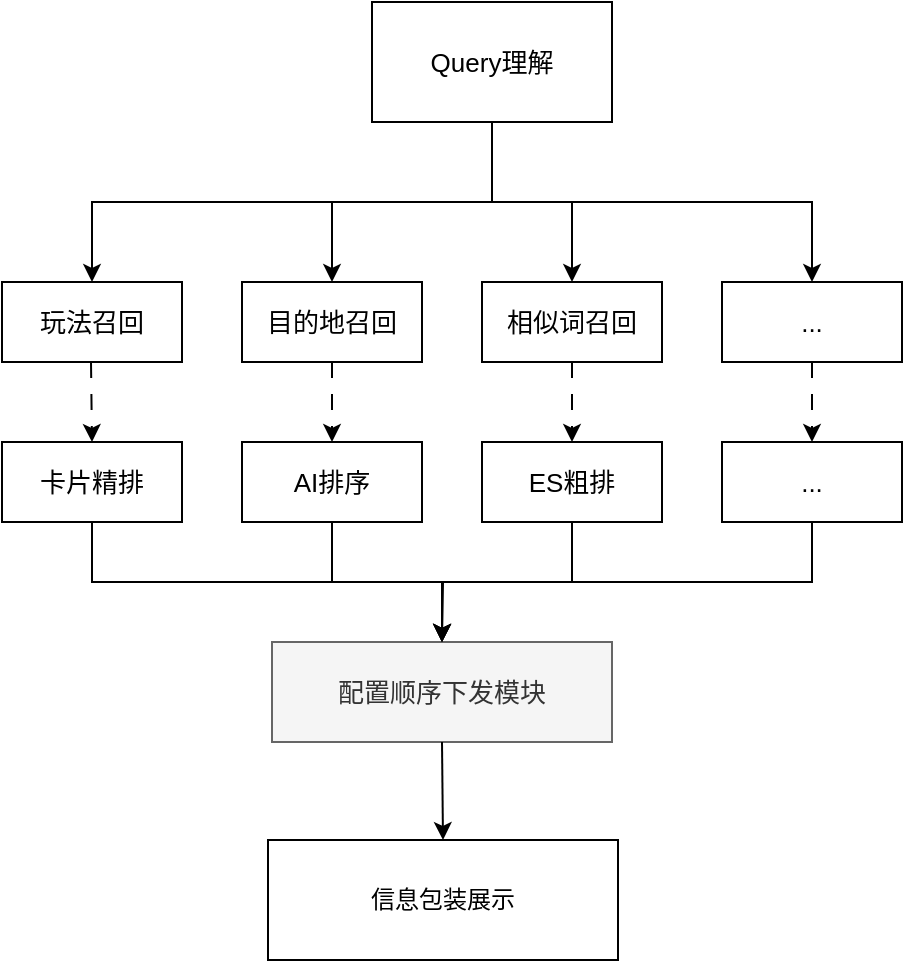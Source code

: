 <mxfile version="28.0.7">
  <diagram name="第 1 页" id="qGPURjFSs4wHH2YdgnL9">
    <mxGraphModel dx="1426" dy="751" grid="1" gridSize="10" guides="1" tooltips="1" connect="1" arrows="1" fold="1" page="1" pageScale="1" pageWidth="827" pageHeight="1169" math="0" shadow="0">
      <root>
        <mxCell id="0" />
        <mxCell id="1" parent="0" />
        <mxCell id="XrEs6p4TlHM2m2PiE5_X-1" value="Query理解" style="rounded=0;whiteSpace=wrap;html=1;fontSize=13;" vertex="1" parent="1">
          <mxGeometry x="245" y="80" width="120" height="60" as="geometry" />
        </mxCell>
        <mxCell id="XrEs6p4TlHM2m2PiE5_X-2" value="玩法召回" style="rounded=0;whiteSpace=wrap;html=1;fontSize=13;" vertex="1" parent="1">
          <mxGeometry x="60" y="220" width="90" height="40" as="geometry" />
        </mxCell>
        <mxCell id="XrEs6p4TlHM2m2PiE5_X-3" value="目的地召回" style="rounded=0;whiteSpace=wrap;html=1;fontSize=13;" vertex="1" parent="1">
          <mxGeometry x="180" y="220" width="90" height="40" as="geometry" />
        </mxCell>
        <mxCell id="XrEs6p4TlHM2m2PiE5_X-4" value="相似词召回" style="rounded=0;whiteSpace=wrap;html=1;fontSize=13;" vertex="1" parent="1">
          <mxGeometry x="300" y="220" width="90" height="40" as="geometry" />
        </mxCell>
        <mxCell id="XrEs6p4TlHM2m2PiE5_X-5" value="..." style="rounded=0;whiteSpace=wrap;html=1;fontSize=13;" vertex="1" parent="1">
          <mxGeometry x="420" y="220" width="90" height="40" as="geometry" />
        </mxCell>
        <mxCell id="XrEs6p4TlHM2m2PiE5_X-6" value="卡片精排" style="rounded=0;whiteSpace=wrap;html=1;fontSize=13;" vertex="1" parent="1">
          <mxGeometry x="60" y="300" width="90" height="40" as="geometry" />
        </mxCell>
        <mxCell id="XrEs6p4TlHM2m2PiE5_X-7" value="AI排序" style="rounded=0;whiteSpace=wrap;html=1;fontSize=13;" vertex="1" parent="1">
          <mxGeometry x="180" y="300" width="90" height="40" as="geometry" />
        </mxCell>
        <mxCell id="XrEs6p4TlHM2m2PiE5_X-8" value="ES粗排" style="rounded=0;whiteSpace=wrap;html=1;fontSize=13;" vertex="1" parent="1">
          <mxGeometry x="300" y="300" width="90" height="40" as="geometry" />
        </mxCell>
        <mxCell id="XrEs6p4TlHM2m2PiE5_X-9" value="..." style="rounded=0;whiteSpace=wrap;html=1;fontSize=13;" vertex="1" parent="1">
          <mxGeometry x="420" y="300" width="90" height="40" as="geometry" />
        </mxCell>
        <mxCell id="XrEs6p4TlHM2m2PiE5_X-12" value="配置顺序下发模块" style="text;html=1;align=center;verticalAlign=middle;whiteSpace=wrap;rounded=0;fontSize=13;fillColor=#f5f5f5;fontColor=#333333;strokeColor=#666666;" vertex="1" parent="1">
          <mxGeometry x="195" y="400" width="170" height="50" as="geometry" />
        </mxCell>
        <mxCell id="XrEs6p4TlHM2m2PiE5_X-13" value="" style="endArrow=classic;html=1;rounded=0;exitX=0.5;exitY=1;exitDx=0;exitDy=0;entryX=0.5;entryY=0;entryDx=0;entryDy=0;edgeStyle=orthogonalEdgeStyle;" edge="1" parent="1" source="XrEs6p4TlHM2m2PiE5_X-1" target="XrEs6p4TlHM2m2PiE5_X-4">
          <mxGeometry width="50" height="50" relative="1" as="geometry">
            <mxPoint x="400" y="180" as="sourcePoint" />
            <mxPoint x="450" y="130" as="targetPoint" />
          </mxGeometry>
        </mxCell>
        <mxCell id="XrEs6p4TlHM2m2PiE5_X-14" value="" style="endArrow=classic;html=1;rounded=0;exitX=0.5;exitY=1;exitDx=0;exitDy=0;entryX=0.5;entryY=0;entryDx=0;entryDy=0;edgeStyle=orthogonalEdgeStyle;" edge="1" parent="1" source="XrEs6p4TlHM2m2PiE5_X-1" target="XrEs6p4TlHM2m2PiE5_X-5">
          <mxGeometry width="50" height="50" relative="1" as="geometry">
            <mxPoint x="320" y="180" as="sourcePoint" />
            <mxPoint x="355" y="260" as="targetPoint" />
          </mxGeometry>
        </mxCell>
        <mxCell id="XrEs6p4TlHM2m2PiE5_X-15" value="" style="endArrow=classic;html=1;rounded=0;entryX=0.5;entryY=0;entryDx=0;entryDy=0;edgeStyle=orthogonalEdgeStyle;exitX=0.5;exitY=1;exitDx=0;exitDy=0;" edge="1" parent="1" source="XrEs6p4TlHM2m2PiE5_X-1" target="XrEs6p4TlHM2m2PiE5_X-3">
          <mxGeometry width="50" height="50" relative="1" as="geometry">
            <mxPoint x="310" y="140" as="sourcePoint" />
            <mxPoint x="665" y="290" as="targetPoint" />
          </mxGeometry>
        </mxCell>
        <mxCell id="XrEs6p4TlHM2m2PiE5_X-16" value="" style="endArrow=classic;html=1;rounded=0;entryX=0.5;entryY=0;entryDx=0;entryDy=0;edgeStyle=orthogonalEdgeStyle;exitX=0.5;exitY=1;exitDx=0;exitDy=0;" edge="1" parent="1" source="XrEs6p4TlHM2m2PiE5_X-1" target="XrEs6p4TlHM2m2PiE5_X-2">
          <mxGeometry width="50" height="50" relative="1" as="geometry">
            <mxPoint x="375" y="200" as="sourcePoint" />
            <mxPoint x="290" y="280" as="targetPoint" />
          </mxGeometry>
        </mxCell>
        <mxCell id="XrEs6p4TlHM2m2PiE5_X-17" value="" style="endArrow=classic;html=1;rounded=0;dashed=1;dashPattern=8 8;entryX=0.5;entryY=0;entryDx=0;entryDy=0;" edge="1" parent="1" target="XrEs6p4TlHM2m2PiE5_X-6">
          <mxGeometry width="50" height="50" relative="1" as="geometry">
            <mxPoint x="104.5" y="260" as="sourcePoint" />
            <mxPoint x="104.5" y="290" as="targetPoint" />
          </mxGeometry>
        </mxCell>
        <mxCell id="XrEs6p4TlHM2m2PiE5_X-18" value="" style="endArrow=classic;html=1;rounded=0;dashed=1;dashPattern=8 8;entryX=0.5;entryY=0;entryDx=0;entryDy=0;exitX=0.5;exitY=1;exitDx=0;exitDy=0;" edge="1" parent="1" source="XrEs6p4TlHM2m2PiE5_X-3" target="XrEs6p4TlHM2m2PiE5_X-7">
          <mxGeometry width="50" height="50" relative="1" as="geometry">
            <mxPoint x="220" y="290" as="sourcePoint" />
            <mxPoint x="220.5" y="330" as="targetPoint" />
          </mxGeometry>
        </mxCell>
        <mxCell id="XrEs6p4TlHM2m2PiE5_X-19" value="" style="endArrow=classic;html=1;rounded=0;dashed=1;dashPattern=8 8;entryX=0.5;entryY=0;entryDx=0;entryDy=0;exitX=0.5;exitY=1;exitDx=0;exitDy=0;" edge="1" parent="1" source="XrEs6p4TlHM2m2PiE5_X-4" target="XrEs6p4TlHM2m2PiE5_X-8">
          <mxGeometry width="50" height="50" relative="1" as="geometry">
            <mxPoint x="320" y="290" as="sourcePoint" />
            <mxPoint x="320" y="330" as="targetPoint" />
          </mxGeometry>
        </mxCell>
        <mxCell id="XrEs6p4TlHM2m2PiE5_X-20" value="" style="endArrow=classic;html=1;rounded=0;dashed=1;dashPattern=8 8;entryX=0.5;entryY=0;entryDx=0;entryDy=0;exitX=0.5;exitY=1;exitDx=0;exitDy=0;" edge="1" parent="1" source="XrEs6p4TlHM2m2PiE5_X-5" target="XrEs6p4TlHM2m2PiE5_X-9">
          <mxGeometry width="50" height="50" relative="1" as="geometry">
            <mxPoint x="360" y="300" as="sourcePoint" />
            <mxPoint x="360" y="340" as="targetPoint" />
          </mxGeometry>
        </mxCell>
        <mxCell id="XrEs6p4TlHM2m2PiE5_X-21" value="" style="endArrow=classic;html=1;rounded=0;exitX=0.5;exitY=1;exitDx=0;exitDy=0;entryX=0.5;entryY=0;entryDx=0;entryDy=0;edgeStyle=orthogonalEdgeStyle;" edge="1" parent="1" source="XrEs6p4TlHM2m2PiE5_X-6" target="XrEs6p4TlHM2m2PiE5_X-12">
          <mxGeometry width="50" height="50" relative="1" as="geometry">
            <mxPoint x="70" y="460" as="sourcePoint" />
            <mxPoint x="120" y="410" as="targetPoint" />
          </mxGeometry>
        </mxCell>
        <mxCell id="XrEs6p4TlHM2m2PiE5_X-22" value="" style="endArrow=classic;html=1;rounded=0;exitX=0.5;exitY=1;exitDx=0;exitDy=0;edgeStyle=orthogonalEdgeStyle;" edge="1" parent="1" source="XrEs6p4TlHM2m2PiE5_X-7">
          <mxGeometry width="50" height="50" relative="1" as="geometry">
            <mxPoint x="200" y="370" as="sourcePoint" />
            <mxPoint x="280" y="400" as="targetPoint" />
          </mxGeometry>
        </mxCell>
        <mxCell id="XrEs6p4TlHM2m2PiE5_X-23" value="" style="endArrow=classic;html=1;rounded=0;exitX=0.5;exitY=1;exitDx=0;exitDy=0;edgeStyle=orthogonalEdgeStyle;entryX=0.5;entryY=0;entryDx=0;entryDy=0;" edge="1" parent="1" source="XrEs6p4TlHM2m2PiE5_X-8" target="XrEs6p4TlHM2m2PiE5_X-12">
          <mxGeometry width="50" height="50" relative="1" as="geometry">
            <mxPoint x="340" y="370" as="sourcePoint" />
            <mxPoint x="395" y="430" as="targetPoint" />
          </mxGeometry>
        </mxCell>
        <mxCell id="XrEs6p4TlHM2m2PiE5_X-24" value="" style="endArrow=classic;html=1;rounded=0;exitX=0.5;exitY=1;exitDx=0;exitDy=0;edgeStyle=orthogonalEdgeStyle;entryX=0.5;entryY=0;entryDx=0;entryDy=0;" edge="1" parent="1" source="XrEs6p4TlHM2m2PiE5_X-9" target="XrEs6p4TlHM2m2PiE5_X-12">
          <mxGeometry width="50" height="50" relative="1" as="geometry">
            <mxPoint x="475" y="380" as="sourcePoint" />
            <mxPoint x="410" y="440" as="targetPoint" />
          </mxGeometry>
        </mxCell>
        <mxCell id="XrEs6p4TlHM2m2PiE5_X-25" value="信息包装展示" style="rounded=0;whiteSpace=wrap;html=1;" vertex="1" parent="1">
          <mxGeometry x="193" y="499" width="175" height="60" as="geometry" />
        </mxCell>
        <mxCell id="XrEs6p4TlHM2m2PiE5_X-26" value="" style="endArrow=classic;html=1;rounded=0;exitX=0.5;exitY=1;exitDx=0;exitDy=0;entryX=0.5;entryY=0;entryDx=0;entryDy=0;" edge="1" parent="1" source="XrEs6p4TlHM2m2PiE5_X-12" target="XrEs6p4TlHM2m2PiE5_X-25">
          <mxGeometry width="50" height="50" relative="1" as="geometry">
            <mxPoint x="400" y="500" as="sourcePoint" />
            <mxPoint x="450" y="450" as="targetPoint" />
          </mxGeometry>
        </mxCell>
      </root>
    </mxGraphModel>
  </diagram>
</mxfile>
